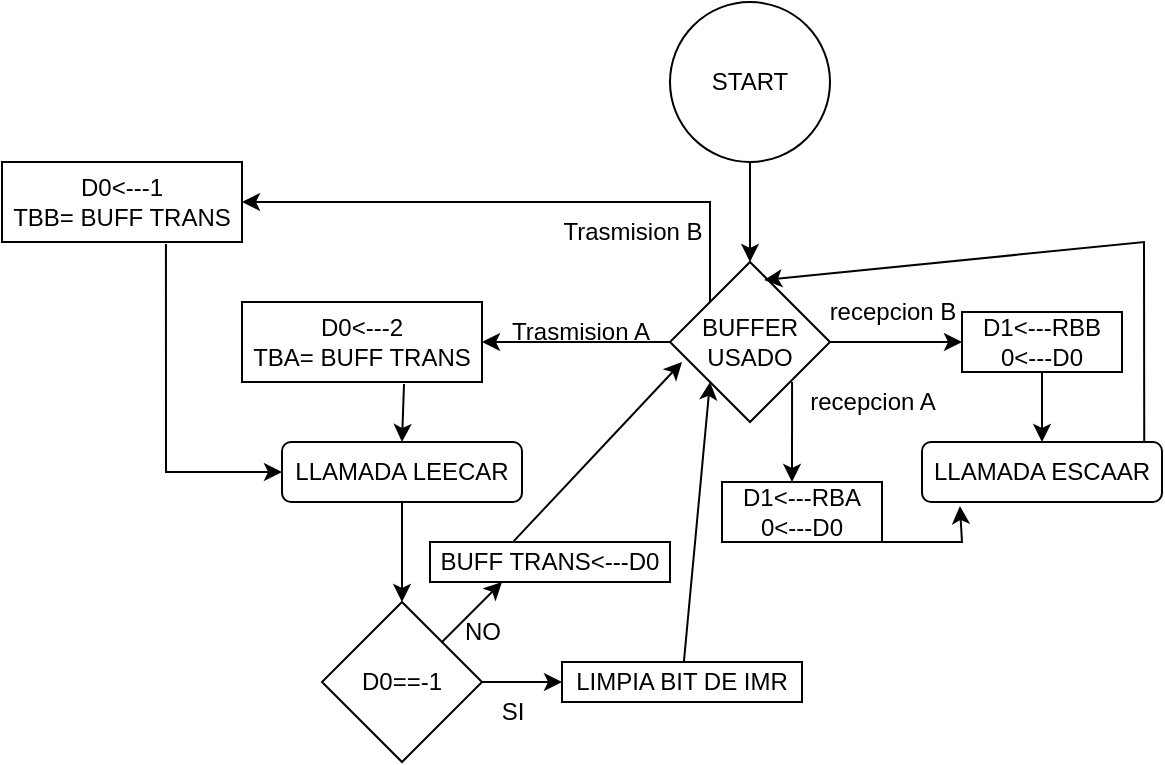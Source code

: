 <mxfile version="20.0.4" type="device"><diagram id="C5RBs43oDa-KdzZeNtuy" name="Page-1"><mxGraphModel dx="827" dy="459" grid="0" gridSize="10" guides="1" tooltips="1" connect="1" arrows="1" fold="1" page="1" pageScale="1" pageWidth="827" pageHeight="1169" math="0" shadow="0"><root><mxCell id="WIyWlLk6GJQsqaUBKTNV-0"/><mxCell id="WIyWlLk6GJQsqaUBKTNV-1" parent="WIyWlLk6GJQsqaUBKTNV-0"/><mxCell id="JmdZB5EBQRZrj9s2PVnq-0" value="START" style="ellipse;whiteSpace=wrap;html=1;aspect=fixed;" vertex="1" parent="WIyWlLk6GJQsqaUBKTNV-1"><mxGeometry x="374" y="20" width="80" height="80" as="geometry"/></mxCell><mxCell id="JmdZB5EBQRZrj9s2PVnq-1" value="BUFFER&lt;br&gt;USADO" style="rhombus;whiteSpace=wrap;html=1;" vertex="1" parent="WIyWlLk6GJQsqaUBKTNV-1"><mxGeometry x="374" y="150" width="80" height="80" as="geometry"/></mxCell><mxCell id="JmdZB5EBQRZrj9s2PVnq-2" value="" style="endArrow=classic;html=1;rounded=0;exitX=0.5;exitY=1;exitDx=0;exitDy=0;entryX=0.5;entryY=0;entryDx=0;entryDy=0;" edge="1" parent="WIyWlLk6GJQsqaUBKTNV-1" source="JmdZB5EBQRZrj9s2PVnq-0" target="JmdZB5EBQRZrj9s2PVnq-1"><mxGeometry width="50" height="50" relative="1" as="geometry"><mxPoint x="390" y="240" as="sourcePoint"/><mxPoint x="440" y="190" as="targetPoint"/></mxGeometry></mxCell><mxCell id="JmdZB5EBQRZrj9s2PVnq-4" value="D1&amp;lt;---RBB&lt;br&gt;0&amp;lt;---D0" style="whiteSpace=wrap;html=1;" vertex="1" parent="WIyWlLk6GJQsqaUBKTNV-1"><mxGeometry x="520" y="175" width="80" height="30" as="geometry"/></mxCell><mxCell id="JmdZB5EBQRZrj9s2PVnq-5" value="" style="endArrow=classic;html=1;rounded=0;exitX=1;exitY=0.5;exitDx=0;exitDy=0;entryX=0;entryY=0.5;entryDx=0;entryDy=0;" edge="1" parent="WIyWlLk6GJQsqaUBKTNV-1" source="JmdZB5EBQRZrj9s2PVnq-1" target="JmdZB5EBQRZrj9s2PVnq-4"><mxGeometry width="50" height="50" relative="1" as="geometry"><mxPoint x="390" y="220" as="sourcePoint"/><mxPoint x="440" y="170" as="targetPoint"/></mxGeometry></mxCell><mxCell id="JmdZB5EBQRZrj9s2PVnq-6" value="recepcion B" style="text;html=1;align=center;verticalAlign=middle;resizable=0;points=[];autosize=1;strokeColor=none;fillColor=none;" vertex="1" parent="WIyWlLk6GJQsqaUBKTNV-1"><mxGeometry x="440" y="160" width="90" height="30" as="geometry"/></mxCell><mxCell id="JmdZB5EBQRZrj9s2PVnq-7" value="" style="endArrow=classic;html=1;rounded=0;exitX=0.5;exitY=1;exitDx=0;exitDy=0;" edge="1" parent="WIyWlLk6GJQsqaUBKTNV-1" source="JmdZB5EBQRZrj9s2PVnq-4"><mxGeometry width="50" height="50" relative="1" as="geometry"><mxPoint x="390" y="220" as="sourcePoint"/><mxPoint x="560" y="240" as="targetPoint"/></mxGeometry></mxCell><mxCell id="JmdZB5EBQRZrj9s2PVnq-8" value="LLAMADA ESCAAR" style="rounded=1;whiteSpace=wrap;html=1;" vertex="1" parent="WIyWlLk6GJQsqaUBKTNV-1"><mxGeometry x="500" y="240" width="120" height="30" as="geometry"/></mxCell><mxCell id="JmdZB5EBQRZrj9s2PVnq-9" value="" style="endArrow=classic;html=1;rounded=0;exitX=0.763;exitY=0.75;exitDx=0;exitDy=0;exitPerimeter=0;" edge="1" parent="WIyWlLk6GJQsqaUBKTNV-1" source="JmdZB5EBQRZrj9s2PVnq-1"><mxGeometry width="50" height="50" relative="1" as="geometry"><mxPoint x="430" y="205" as="sourcePoint"/><mxPoint x="435" y="260" as="targetPoint"/></mxGeometry></mxCell><mxCell id="JmdZB5EBQRZrj9s2PVnq-10" value="recepcion A" style="text;html=1;align=center;verticalAlign=middle;resizable=0;points=[];autosize=1;strokeColor=none;fillColor=none;" vertex="1" parent="WIyWlLk6GJQsqaUBKTNV-1"><mxGeometry x="430" y="205" width="90" height="30" as="geometry"/></mxCell><mxCell id="JmdZB5EBQRZrj9s2PVnq-11" value="D1&amp;lt;---RBA&lt;br&gt;0&amp;lt;---D0" style="whiteSpace=wrap;html=1;" vertex="1" parent="WIyWlLk6GJQsqaUBKTNV-1"><mxGeometry x="400" y="260" width="80" height="30" as="geometry"/></mxCell><mxCell id="JmdZB5EBQRZrj9s2PVnq-13" value="" style="endArrow=classic;html=1;rounded=0;entryX=0.158;entryY=1.067;entryDx=0;entryDy=0;entryPerimeter=0;" edge="1" parent="WIyWlLk6GJQsqaUBKTNV-1" target="JmdZB5EBQRZrj9s2PVnq-8"><mxGeometry width="50" height="50" relative="1" as="geometry"><mxPoint x="480" y="290" as="sourcePoint"/><mxPoint x="520" y="280" as="targetPoint"/><Array as="points"><mxPoint x="520" y="290"/></Array></mxGeometry></mxCell><mxCell id="JmdZB5EBQRZrj9s2PVnq-14" value="" style="endArrow=classic;html=1;rounded=0;exitX=0.926;exitY=0.002;exitDx=0;exitDy=0;entryX=0.588;entryY=0.113;entryDx=0;entryDy=0;entryPerimeter=0;exitPerimeter=0;" edge="1" parent="WIyWlLk6GJQsqaUBKTNV-1" source="JmdZB5EBQRZrj9s2PVnq-8" target="JmdZB5EBQRZrj9s2PVnq-1"><mxGeometry width="50" height="50" relative="1" as="geometry"><mxPoint x="390" y="220" as="sourcePoint"/><mxPoint x="620" y="80" as="targetPoint"/><Array as="points"><mxPoint x="611" y="140"/></Array></mxGeometry></mxCell><mxCell id="JmdZB5EBQRZrj9s2PVnq-16" value="" style="endArrow=classic;html=1;rounded=0;exitX=0;exitY=0.5;exitDx=0;exitDy=0;" edge="1" parent="WIyWlLk6GJQsqaUBKTNV-1" source="JmdZB5EBQRZrj9s2PVnq-1"><mxGeometry width="50" height="50" relative="1" as="geometry"><mxPoint x="390" y="220" as="sourcePoint"/><mxPoint x="280" y="190" as="targetPoint"/></mxGeometry></mxCell><mxCell id="JmdZB5EBQRZrj9s2PVnq-17" value="Trasmision A" style="text;html=1;align=center;verticalAlign=middle;resizable=0;points=[];autosize=1;strokeColor=none;fillColor=none;" vertex="1" parent="WIyWlLk6GJQsqaUBKTNV-1"><mxGeometry x="284" y="170" width="90" height="30" as="geometry"/></mxCell><mxCell id="JmdZB5EBQRZrj9s2PVnq-19" value="&lt;span style=&quot;&quot;&gt;D0&amp;lt;---2&lt;/span&gt;&lt;br style=&quot;&quot;&gt;&lt;span style=&quot;&quot;&gt;TBA= BUFF TRANS&lt;/span&gt;" style="rounded=0;whiteSpace=wrap;html=1;" vertex="1" parent="WIyWlLk6GJQsqaUBKTNV-1"><mxGeometry x="160" y="170" width="120" height="40" as="geometry"/></mxCell><mxCell id="JmdZB5EBQRZrj9s2PVnq-20" value="" style="endArrow=classic;html=1;rounded=0;exitX=0.675;exitY=1.025;exitDx=0;exitDy=0;exitPerimeter=0;" edge="1" parent="WIyWlLk6GJQsqaUBKTNV-1" source="JmdZB5EBQRZrj9s2PVnq-19"><mxGeometry width="50" height="50" relative="1" as="geometry"><mxPoint x="390" y="210" as="sourcePoint"/><mxPoint x="240" y="240" as="targetPoint"/></mxGeometry></mxCell><mxCell id="JmdZB5EBQRZrj9s2PVnq-21" value="LLAMADA LEECAR" style="rounded=1;whiteSpace=wrap;html=1;" vertex="1" parent="WIyWlLk6GJQsqaUBKTNV-1"><mxGeometry x="180" y="240" width="120" height="30" as="geometry"/></mxCell><mxCell id="JmdZB5EBQRZrj9s2PVnq-22" value="" style="endArrow=classic;html=1;rounded=0;exitX=0;exitY=0;exitDx=0;exitDy=0;" edge="1" parent="WIyWlLk6GJQsqaUBKTNV-1" source="JmdZB5EBQRZrj9s2PVnq-1"><mxGeometry width="50" height="50" relative="1" as="geometry"><mxPoint x="390" y="210" as="sourcePoint"/><mxPoint x="160" y="120" as="targetPoint"/><Array as="points"><mxPoint x="394" y="120"/></Array></mxGeometry></mxCell><mxCell id="JmdZB5EBQRZrj9s2PVnq-23" value="Trasmision B" style="text;html=1;align=center;verticalAlign=middle;resizable=0;points=[];autosize=1;strokeColor=none;fillColor=none;" vertex="1" parent="WIyWlLk6GJQsqaUBKTNV-1"><mxGeometry x="310" y="120" width="90" height="30" as="geometry"/></mxCell><mxCell id="JmdZB5EBQRZrj9s2PVnq-25" value="&lt;span style=&quot;&quot;&gt;D0&amp;lt;---1&lt;/span&gt;&lt;br style=&quot;&quot;&gt;&lt;span style=&quot;&quot;&gt;TBB= BUFF TRANS&lt;/span&gt;" style="rounded=0;whiteSpace=wrap;html=1;" vertex="1" parent="WIyWlLk6GJQsqaUBKTNV-1"><mxGeometry x="40" y="100" width="120" height="40" as="geometry"/></mxCell><mxCell id="JmdZB5EBQRZrj9s2PVnq-26" value="" style="endArrow=classic;html=1;rounded=0;exitX=0.683;exitY=1.025;exitDx=0;exitDy=0;exitPerimeter=0;entryX=0;entryY=0.5;entryDx=0;entryDy=0;" edge="1" parent="WIyWlLk6GJQsqaUBKTNV-1" source="JmdZB5EBQRZrj9s2PVnq-25" target="JmdZB5EBQRZrj9s2PVnq-21"><mxGeometry width="50" height="50" relative="1" as="geometry"><mxPoint x="390" y="210" as="sourcePoint"/><mxPoint x="122" y="300" as="targetPoint"/><Array as="points"><mxPoint x="122" y="255"/></Array></mxGeometry></mxCell><mxCell id="JmdZB5EBQRZrj9s2PVnq-27" value="D0==-1" style="rhombus;whiteSpace=wrap;html=1;" vertex="1" parent="WIyWlLk6GJQsqaUBKTNV-1"><mxGeometry x="200" y="320" width="80" height="80" as="geometry"/></mxCell><mxCell id="JmdZB5EBQRZrj9s2PVnq-28" value="" style="endArrow=classic;html=1;rounded=0;exitX=0.5;exitY=1;exitDx=0;exitDy=0;entryX=0.5;entryY=0;entryDx=0;entryDy=0;" edge="1" parent="WIyWlLk6GJQsqaUBKTNV-1" source="JmdZB5EBQRZrj9s2PVnq-21" target="JmdZB5EBQRZrj9s2PVnq-27"><mxGeometry width="50" height="50" relative="1" as="geometry"><mxPoint x="360" y="240" as="sourcePoint"/><mxPoint x="410" y="190" as="targetPoint"/></mxGeometry></mxCell><mxCell id="JmdZB5EBQRZrj9s2PVnq-29" value="" style="endArrow=classic;html=1;rounded=0;exitX=1;exitY=0;exitDx=0;exitDy=0;" edge="1" parent="WIyWlLk6GJQsqaUBKTNV-1" source="JmdZB5EBQRZrj9s2PVnq-27"><mxGeometry width="50" height="50" relative="1" as="geometry"><mxPoint x="360" y="240" as="sourcePoint"/><mxPoint x="290" y="310" as="targetPoint"/></mxGeometry></mxCell><mxCell id="JmdZB5EBQRZrj9s2PVnq-30" value="BUFF TRANS&amp;lt;---D0" style="rounded=0;whiteSpace=wrap;html=1;" vertex="1" parent="WIyWlLk6GJQsqaUBKTNV-1"><mxGeometry x="254" y="290" width="120" height="20" as="geometry"/></mxCell><mxCell id="JmdZB5EBQRZrj9s2PVnq-31" value="" style="endArrow=classic;html=1;rounded=0;exitX=0.349;exitY=-0.021;exitDx=0;exitDy=0;exitPerimeter=0;" edge="1" parent="WIyWlLk6GJQsqaUBKTNV-1" source="JmdZB5EBQRZrj9s2PVnq-30"><mxGeometry width="50" height="50" relative="1" as="geometry"><mxPoint x="360" y="240" as="sourcePoint"/><mxPoint x="380" y="200" as="targetPoint"/></mxGeometry></mxCell><mxCell id="JmdZB5EBQRZrj9s2PVnq-32" value="LIMPIA BIT DE IMR" style="rounded=0;whiteSpace=wrap;html=1;" vertex="1" parent="WIyWlLk6GJQsqaUBKTNV-1"><mxGeometry x="320" y="350" width="120" height="20" as="geometry"/></mxCell><mxCell id="JmdZB5EBQRZrj9s2PVnq-33" value="" style="endArrow=classic;html=1;rounded=0;exitX=1;exitY=0.5;exitDx=0;exitDy=0;entryX=0;entryY=0.5;entryDx=0;entryDy=0;" edge="1" parent="WIyWlLk6GJQsqaUBKTNV-1" source="JmdZB5EBQRZrj9s2PVnq-27" target="JmdZB5EBQRZrj9s2PVnq-32"><mxGeometry width="50" height="50" relative="1" as="geometry"><mxPoint x="360" y="240" as="sourcePoint"/><mxPoint x="410" y="190" as="targetPoint"/></mxGeometry></mxCell><mxCell id="JmdZB5EBQRZrj9s2PVnq-34" value="" style="endArrow=classic;html=1;rounded=0;entryX=0;entryY=1;entryDx=0;entryDy=0;" edge="1" parent="WIyWlLk6GJQsqaUBKTNV-1" source="JmdZB5EBQRZrj9s2PVnq-32" target="JmdZB5EBQRZrj9s2PVnq-1"><mxGeometry width="50" height="50" relative="1" as="geometry"><mxPoint x="360" y="240" as="sourcePoint"/><mxPoint x="410" y="190" as="targetPoint"/></mxGeometry></mxCell><mxCell id="JmdZB5EBQRZrj9s2PVnq-35" value="NO" style="text;html=1;align=center;verticalAlign=middle;resizable=0;points=[];autosize=1;strokeColor=none;fillColor=none;" vertex="1" parent="WIyWlLk6GJQsqaUBKTNV-1"><mxGeometry x="260" y="320" width="40" height="30" as="geometry"/></mxCell><mxCell id="JmdZB5EBQRZrj9s2PVnq-36" value="SI" style="text;html=1;align=center;verticalAlign=middle;resizable=0;points=[];autosize=1;strokeColor=none;fillColor=none;" vertex="1" parent="WIyWlLk6GJQsqaUBKTNV-1"><mxGeometry x="280" y="360" width="30" height="30" as="geometry"/></mxCell></root></mxGraphModel></diagram></mxfile>